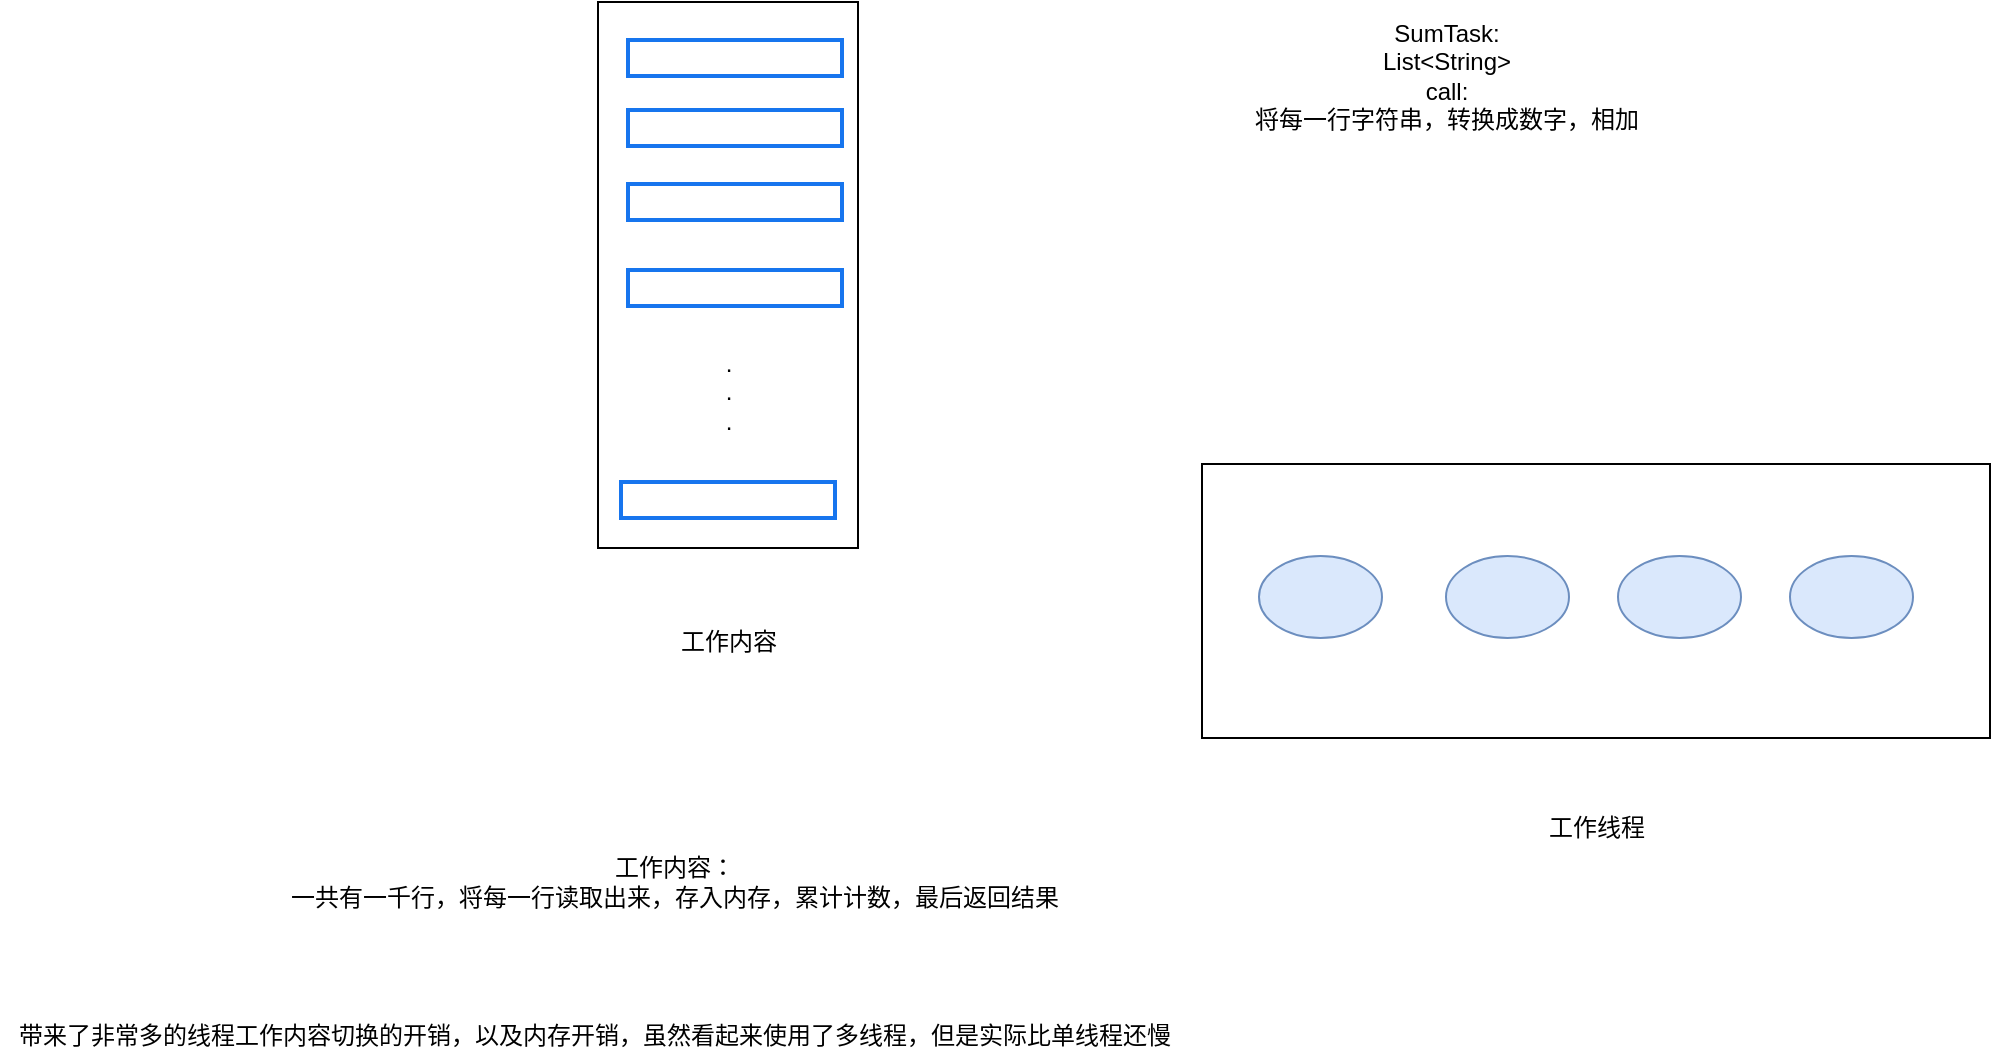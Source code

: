 <mxfile version="24.7.5">
  <diagram name="第 1 页" id="vGKxUP4icWprzMV2lZWj">
    <mxGraphModel dx="1194" dy="565" grid="0" gridSize="10" guides="1" tooltips="1" connect="1" arrows="1" fold="1" page="0" pageScale="1" pageWidth="827" pageHeight="1169" math="0" shadow="0">
      <root>
        <mxCell id="0" />
        <mxCell id="1" parent="0" />
        <mxCell id="gHOH5CKIwhYx6xqdiXCZ-8" value="SumTask:&lt;br&gt;List&amp;lt;String&amp;gt;&lt;br&gt;call:&lt;br&gt;将每一行字符串，转换成数字，相加" style="text;html=1;align=center;verticalAlign=middle;resizable=0;points=[];autosize=1;strokeColor=none;fillColor=none;" vertex="1" parent="1">
          <mxGeometry x="349" y="75" width="210" height="70" as="geometry" />
        </mxCell>
        <mxCell id="gHOH5CKIwhYx6xqdiXCZ-14" value="工作线程" style="text;html=1;align=center;verticalAlign=middle;resizable=0;points=[];autosize=1;strokeColor=none;fillColor=none;" vertex="1" parent="1">
          <mxGeometry x="496" y="473" width="66" height="26" as="geometry" />
        </mxCell>
        <mxCell id="gHOH5CKIwhYx6xqdiXCZ-15" value="工作内容" style="text;html=1;align=center;verticalAlign=middle;resizable=0;points=[];autosize=1;strokeColor=none;fillColor=none;" vertex="1" parent="1">
          <mxGeometry x="62" y="380" width="66" height="26" as="geometry" />
        </mxCell>
        <mxCell id="gHOH5CKIwhYx6xqdiXCZ-16" value="" style="group" vertex="1" connectable="0" parent="1">
          <mxGeometry x="332" y="304" width="394" height="137" as="geometry" />
        </mxCell>
        <mxCell id="gHOH5CKIwhYx6xqdiXCZ-9" value="" style="rounded=0;whiteSpace=wrap;html=1;" vertex="1" parent="gHOH5CKIwhYx6xqdiXCZ-16">
          <mxGeometry width="394" height="137" as="geometry" />
        </mxCell>
        <mxCell id="gHOH5CKIwhYx6xqdiXCZ-10" value="" style="ellipse;whiteSpace=wrap;html=1;fillColor=#dae8fc;strokeColor=#6c8ebf;" vertex="1" parent="gHOH5CKIwhYx6xqdiXCZ-16">
          <mxGeometry x="28.5" y="46" width="61.5" height="41" as="geometry" />
        </mxCell>
        <mxCell id="gHOH5CKIwhYx6xqdiXCZ-11" value="" style="ellipse;whiteSpace=wrap;html=1;fillColor=#dae8fc;strokeColor=#6c8ebf;" vertex="1" parent="gHOH5CKIwhYx6xqdiXCZ-16">
          <mxGeometry x="122" y="46" width="61.5" height="41" as="geometry" />
        </mxCell>
        <mxCell id="gHOH5CKIwhYx6xqdiXCZ-12" value="" style="ellipse;whiteSpace=wrap;html=1;fillColor=#dae8fc;strokeColor=#6c8ebf;" vertex="1" parent="gHOH5CKIwhYx6xqdiXCZ-16">
          <mxGeometry x="208" y="46" width="61.5" height="41" as="geometry" />
        </mxCell>
        <mxCell id="gHOH5CKIwhYx6xqdiXCZ-13" value="" style="ellipse;whiteSpace=wrap;html=1;fillColor=#dae8fc;strokeColor=#6c8ebf;" vertex="1" parent="gHOH5CKIwhYx6xqdiXCZ-16">
          <mxGeometry x="294" y="46" width="61.5" height="41" as="geometry" />
        </mxCell>
        <mxCell id="gHOH5CKIwhYx6xqdiXCZ-17" value="工作内容：&lt;br&gt;一共有一千行，将每一行读取出来，存入内存，累计计数，最后返回结果" style="text;html=1;align=center;verticalAlign=middle;resizable=0;points=[];autosize=1;strokeColor=none;fillColor=none;" vertex="1" parent="1">
          <mxGeometry x="-133" y="492" width="402" height="41" as="geometry" />
        </mxCell>
        <mxCell id="gHOH5CKIwhYx6xqdiXCZ-18" value="" style="group" vertex="1" connectable="0" parent="1">
          <mxGeometry x="30" y="73" width="130" height="273" as="geometry" />
        </mxCell>
        <mxCell id="gHOH5CKIwhYx6xqdiXCZ-1" value="" style="rounded=0;whiteSpace=wrap;html=1;" vertex="1" parent="gHOH5CKIwhYx6xqdiXCZ-18">
          <mxGeometry width="130" height="273" as="geometry" />
        </mxCell>
        <mxCell id="gHOH5CKIwhYx6xqdiXCZ-2" value="" style="rounded=0;whiteSpace=wrap;html=1;fillColor=none;strokeColor=#1775EE;strokeWidth=2;" vertex="1" parent="gHOH5CKIwhYx6xqdiXCZ-18">
          <mxGeometry x="15" y="19" width="107" height="18" as="geometry" />
        </mxCell>
        <mxCell id="gHOH5CKIwhYx6xqdiXCZ-3" value="" style="rounded=0;whiteSpace=wrap;html=1;fillColor=none;strokeColor=#1775EE;strokeWidth=2;" vertex="1" parent="gHOH5CKIwhYx6xqdiXCZ-18">
          <mxGeometry x="15" y="54" width="107" height="18" as="geometry" />
        </mxCell>
        <mxCell id="gHOH5CKIwhYx6xqdiXCZ-4" value="" style="rounded=0;whiteSpace=wrap;html=1;fillColor=none;strokeColor=#1775EE;strokeWidth=2;" vertex="1" parent="gHOH5CKIwhYx6xqdiXCZ-18">
          <mxGeometry x="15" y="91" width="107" height="18" as="geometry" />
        </mxCell>
        <mxCell id="gHOH5CKIwhYx6xqdiXCZ-5" value="" style="rounded=0;whiteSpace=wrap;html=1;fillColor=none;strokeColor=#1775EE;strokeWidth=2;" vertex="1" parent="gHOH5CKIwhYx6xqdiXCZ-18">
          <mxGeometry x="15" y="134" width="107" height="18" as="geometry" />
        </mxCell>
        <mxCell id="gHOH5CKIwhYx6xqdiXCZ-6" value=".&lt;br&gt;.&lt;br&gt;." style="text;html=1;align=center;verticalAlign=middle;resizable=0;points=[];autosize=1;strokeColor=none;fillColor=none;" vertex="1" parent="gHOH5CKIwhYx6xqdiXCZ-18">
          <mxGeometry x="54.5" y="167" width="21" height="55" as="geometry" />
        </mxCell>
        <mxCell id="gHOH5CKIwhYx6xqdiXCZ-7" value="" style="rounded=0;whiteSpace=wrap;html=1;fillColor=none;strokeColor=#1775EE;strokeWidth=2;" vertex="1" parent="gHOH5CKIwhYx6xqdiXCZ-18">
          <mxGeometry x="11.5" y="240" width="107" height="18" as="geometry" />
        </mxCell>
        <mxCell id="gHOH5CKIwhYx6xqdiXCZ-19" value="带来了非常多的线程工作内容切换的开销，以及内存开销，虽然看起来使用了多线程，但是实际比单线程还慢" style="text;html=1;align=center;verticalAlign=middle;resizable=0;points=[];autosize=1;strokeColor=none;fillColor=none;" vertex="1" parent="1">
          <mxGeometry x="-269" y="577" width="594" height="26" as="geometry" />
        </mxCell>
      </root>
    </mxGraphModel>
  </diagram>
</mxfile>
